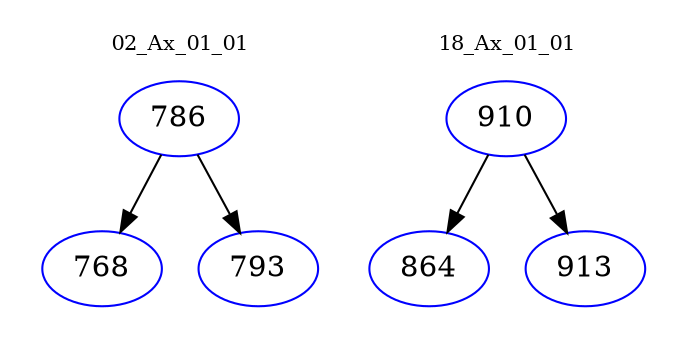 digraph{
subgraph cluster_0 {
color = white
label = "02_Ax_01_01";
fontsize=10;
T0_786 [label="786", color="blue"]
T0_786 -> T0_768 [color="black"]
T0_768 [label="768", color="blue"]
T0_786 -> T0_793 [color="black"]
T0_793 [label="793", color="blue"]
}
subgraph cluster_1 {
color = white
label = "18_Ax_01_01";
fontsize=10;
T1_910 [label="910", color="blue"]
T1_910 -> T1_864 [color="black"]
T1_864 [label="864", color="blue"]
T1_910 -> T1_913 [color="black"]
T1_913 [label="913", color="blue"]
}
}
